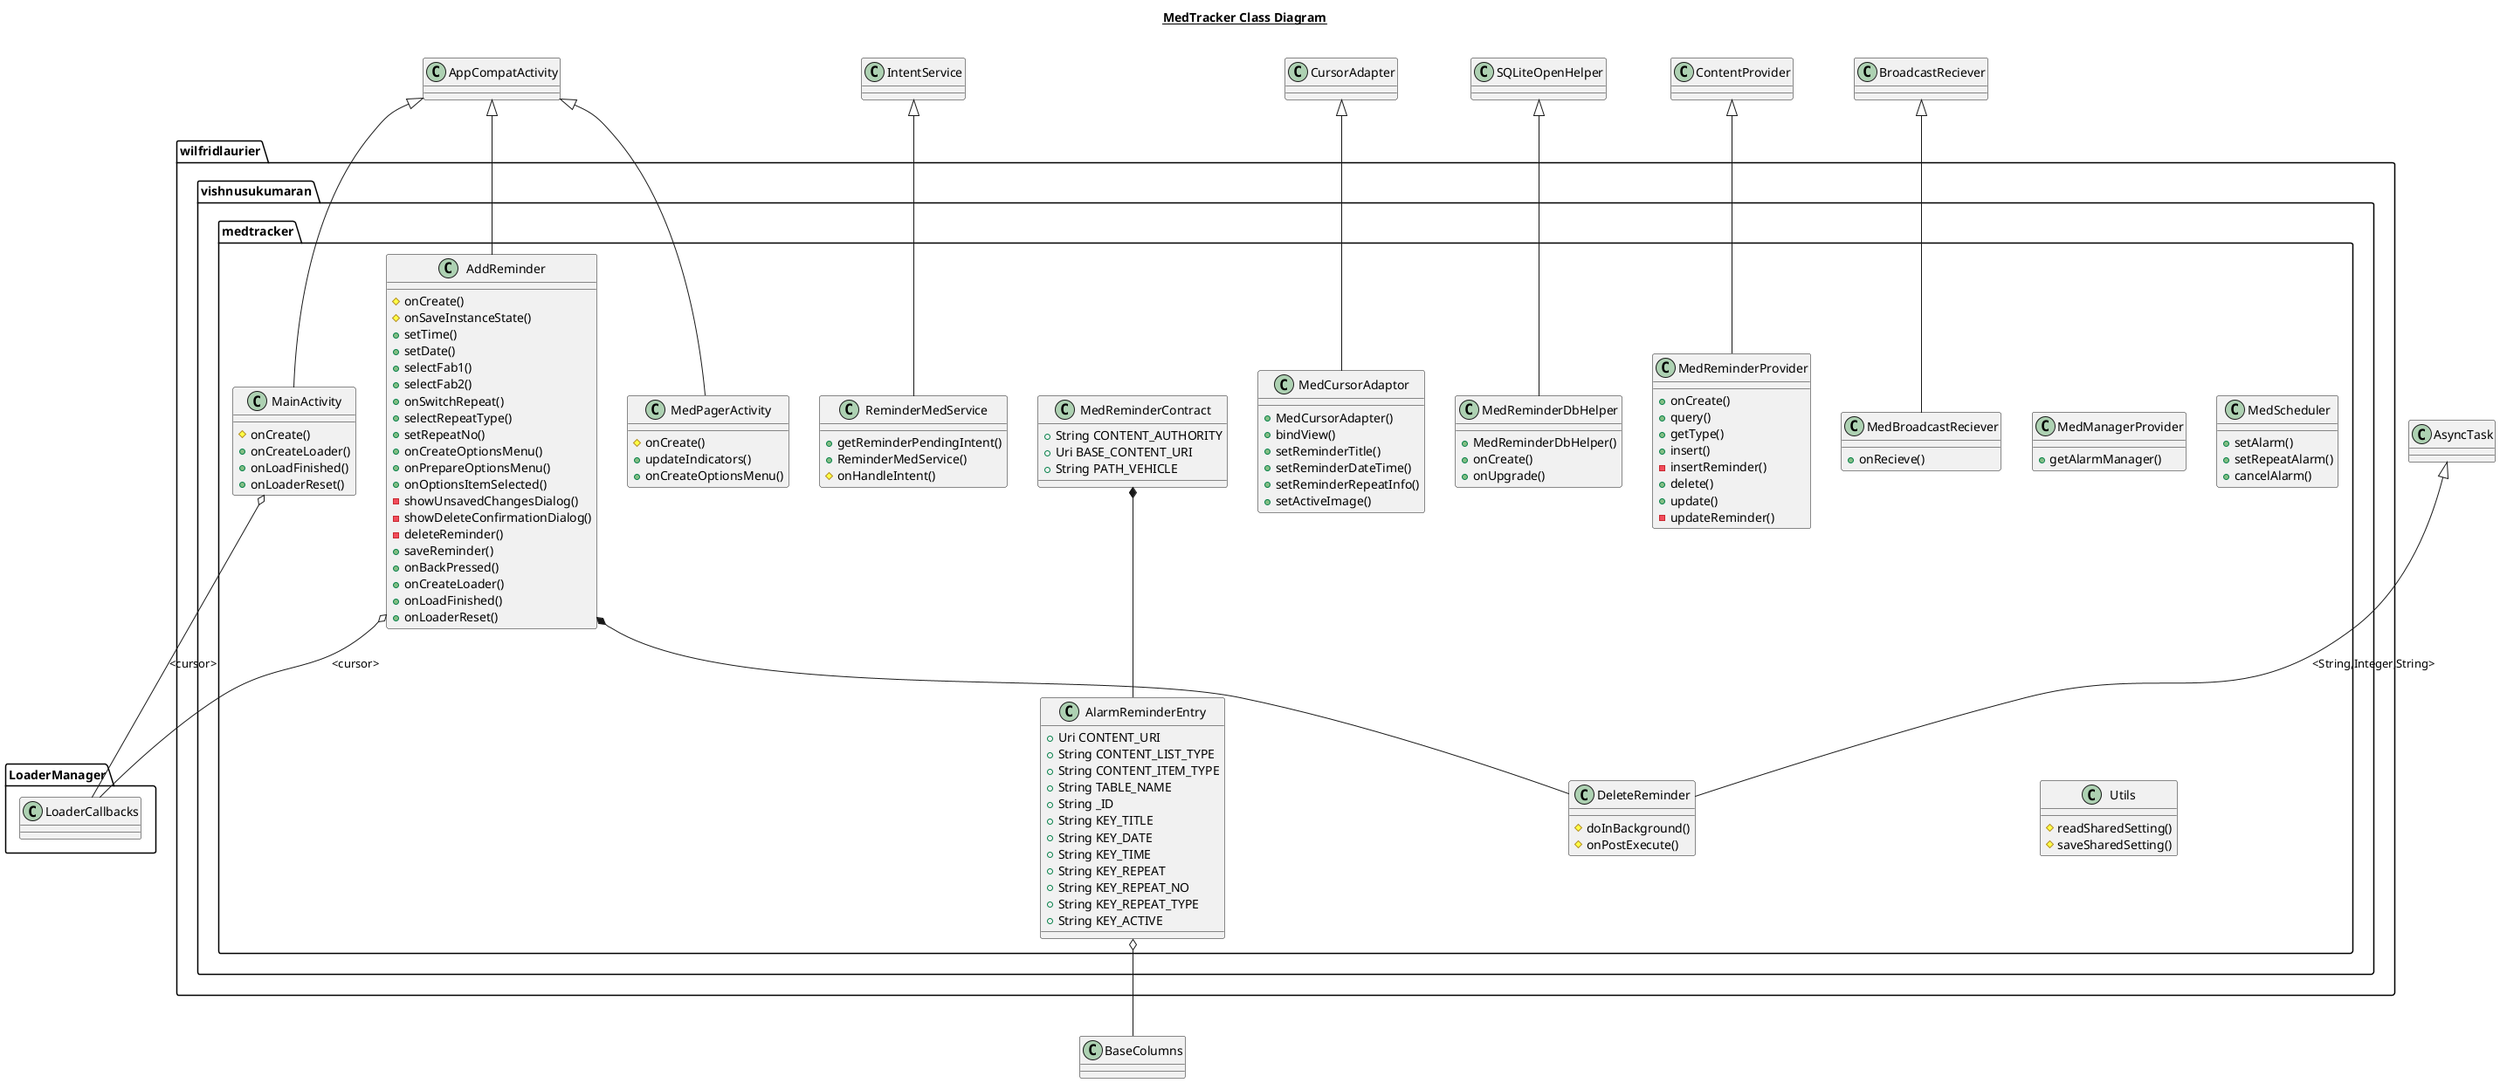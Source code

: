
@startuml

title __MedTracker Class Diagram__\n

  package wilfridlaurier.vishnusukumaran.medtracker {
    class AddReminder {
    #onCreate()
    #onSaveInstanceState()
    +setTime()
    +setDate()
    +selectFab1()
    +selectFab2()
    +onSwitchRepeat()
    +selectRepeatType()
    +setRepeatNo()
    +onCreateOptionsMenu()
    +onPrepareOptionsMenu()
    +onOptionsItemSelected()
    -showUnsavedChangesDialog()
    -showDeleteConfirmationDialog()
    -deleteReminder()
    +saveReminder()
    +onBackPressed()
    +onCreateLoader()
    +onLoadFinished()
    +onLoaderReset()
    }
  }
    package wilfridlaurier.vishnusukumaran.medtracker {
      class DeleteReminder {
      #doInBackground()
      #onPostExecute()

      }
    }
  

  package wilfridlaurier.vishnusukumaran.medtracker {
    class MedBroadcastReciever {
    +onRecieve()

    }
  }
  

  package wilfridlaurier.vishnusukumaran.medtracker {
    class MedCursorAdaptor {
    + MedCursorAdapter()
      +bindView()
        +setReminderTitle()
        +setReminderDateTime()
        +setReminderRepeatInfo()
        +setActiveImage()

    }
  }
  

  package wilfridlaurier.vishnusukumaran.medtracker {
    class MedManagerProvider {
    +getAlarmManager()
    }
  }
  package wilfridlaurier.vishnusukumaran.medtracker {
      class MedPagerActivity {
      #onCreate()
      +updateIndicators()
      +onCreateOptionsMenu()
      }
    }
     package wilfridlaurier.vishnusukumaran.medtracker {
          class MedReminderContract {
          +String CONTENT_AUTHORITY
          +Uri BASE_CONTENT_URI
          +String PATH_VEHICLE
          }
        }
     package wilfridlaurier.vishnusukumaran.medtracker {
                  class AlarmReminderEntry {
                  + Uri CONTENT_URI
                   +String CONTENT_LIST_TYPE
                   +String CONTENT_ITEM_TYPE
                   +String TABLE_NAME
                  +String _ID
                     +String KEY_TITLE
                    +String KEY_DATE
                     +String KEY_TIME
                  +String KEY_REPEAT
                    +String KEY_REPEAT_NO
                   +String KEY_REPEAT_TYPE
                	+String KEY_ACTIVE


                  }
                }

  package wilfridlaurier.vishnusukumaran.medtracker {
            class MedReminderDbHelper {
            +MedReminderDbHelper()
            +onCreate()
            +onUpgrade()
            }
          }
   package wilfridlaurier.vishnusukumaran.medtracker {
       class MedReminderProvider{
       +onCreate()
       +query()
       +getType()
       +insert()
       -insertReminder()
       +delete()
       +update()
       -updateReminder()
                      }
                    }
    package wilfridlaurier.vishnusukumaran.medtracker {
     class MedScheduler{
     +setAlarm()
     +setRepeatAlarm()
     +cancelAlarm()
                                          }
         }
         package wilfridlaurier.vishnusukumaran.medtracker {
              class ReminderMedService{
              +getReminderPendingIntent()
              +ReminderMedService()
              #onHandleIntent()
                                                   }
                  }
        package wilfridlaurier.vishnusukumaran.medtracker {
            class Utils{
            #readSharedSetting()
            #saveSharedSetting()
                                                                     }
                                    }

  package wilfridlaurier.vishnusukumaran.medtracker {
    class MainActivity {
    #onCreate()
    +onCreateLoader()
    +onLoadFinished()
    +onLoaderReset()
    

    }
  }
  MedBroadcastReciever -up-|> BroadcastReciever
  
  MedReminderProvider -up-|> ContentProvider
  MedPagerActivity -up-|> AppCompatActivity
  MedReminderDbHelper -up-|> SQLiteOpenHelper
  MedCursorAdaptor -up-|> CursorAdapter
  MedReminderContract *-- AlarmReminderEntry
  AddReminder *-- DeleteReminder
  DeleteReminder -up-|> AsyncTask:<String,Integer,String>
   AlarmReminderEntry o-- BaseColumns
  ReminderMedService -up-|> IntentService

  MainActivity o-- LoaderManager.LoaderCallbacks : <cursor>
  MainActivity -up-|> AppCompatActivity
  AddReminder o-- LoaderManager.LoaderCallbacks: <cursor>
  AddReminder -up-|> AppCompatActivity




@enduml
